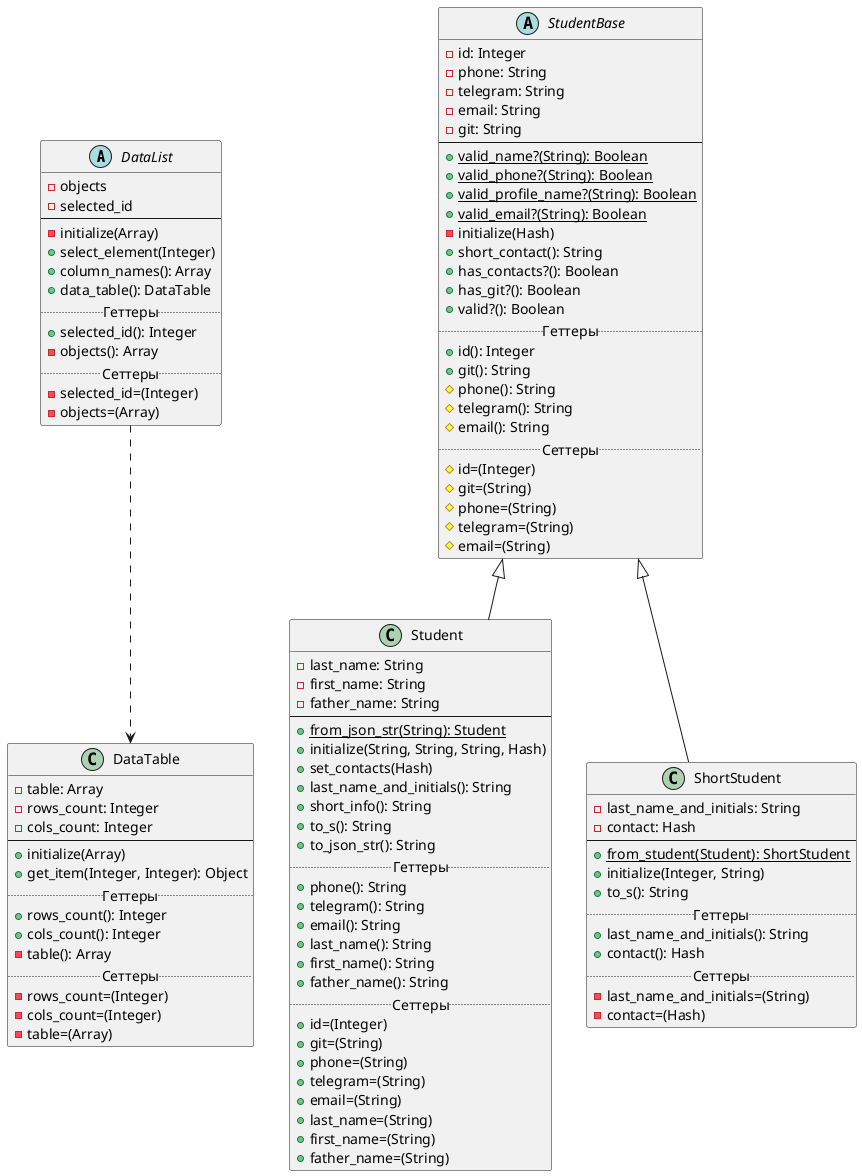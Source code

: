 @startuml
'https://plantuml.com/class-diagram

DataList ..> DataTable

abstract class StudentBase {
    -id: Integer
    -phone: String
    -telegram: String
    -email: String
    -git: String
    --
    +{static}valid_name?(String): Boolean
    +{static}valid_phone?(String): Boolean
    +{static}valid_profile_name?(String): Boolean
    +{static}valid_email?(String): Boolean
    -initialize(Hash)
    +short_contact(): String
    +has_contacts?(): Boolean
    +has_git?(): Boolean
    +valid?(): Boolean
    .. Геттеры ..
    +id(): Integer
    +git(): String
    #phone(): String
    #telegram(): String
    #email(): String
    .. Сеттеры ..
    #id=(Integer)
    #git=(String)
    #phone=(String)
    #telegram=(String)
    #email=(String)
}

class Student extends StudentBase {
    -last_name: String
    -first_name: String
    -father_name: String
    --
    +{static}from_json_str(String): Student
    +initialize(String, String, String, Hash)
    +set_contacts(Hash)
    +last_name_and_initials(): String
    +short_info(): String
    +to_s(): String
    +to_json_str(): String
    .. Геттеры ..
    +phone(): String
    +telegram(): String
    +email(): String
    +last_name(): String
    +first_name(): String
    +father_name(): String
    .. Сеттеры ..
    +id=(Integer)
    +git=(String)
    +phone=(String)
    +telegram=(String)
    +email=(String)
    +last_name=(String)
    +first_name=(String)
    +father_name=(String)
}

class ShortStudent extends StudentBase {
    -last_name_and_initials: String
    -contact: Hash
    --
    +{static}from_student(Student): ShortStudent
    +initialize(Integer, String)
    +to_s(): String
    .. Геттеры ..
    +last_name_and_initials(): String
    +contact(): Hash
    .. Сеттеры ..
    -last_name_and_initials=(String)
    -contact=(Hash)
}

class DataTable {
    -table: Array
    -rows_count: Integer
    -cols_count: Integer
    --
    +initialize(Array)
    +get_item(Integer, Integer): Object
    .. Геттеры ..
    +rows_count(): Integer
    +cols_count(): Integer
    -table(): Array
    .. Сеттеры ..
    -rows_count=(Integer)
    -cols_count=(Integer)
    -table=(Array)
}

abstract class DataList {
    -objects
    -selected_id
    --
    -initialize(Array)
    +select_element(Integer)
    +column_names(): Array
    +data_table(): DataTable
    .. Геттеры ..
    +selected_id(): Integer
    -objects(): Array
    .. Сеттеры ..
    -selected_id=(Integer)
    -objects=(Array)
}

@enduml